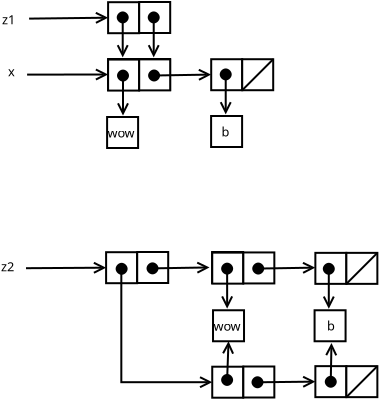<?xml version="1.0" encoding="UTF-8"?>
<dia:diagram xmlns:dia="http://www.lysator.liu.se/~alla/dia/">
  <dia:layer name="Background" visible="true" active="true">
    <dia:object type="Standard - Box" version="0" id="O0">
      <dia:attribute name="obj_pos">
        <dia:point val="21.755,37.49"/>
      </dia:attribute>
      <dia:attribute name="obj_bb">
        <dia:rectangle val="21.705,37.44;23.355,39.09"/>
      </dia:attribute>
      <dia:attribute name="elem_corner">
        <dia:point val="21.755,37.49"/>
      </dia:attribute>
      <dia:attribute name="elem_width">
        <dia:real val="1.55"/>
      </dia:attribute>
      <dia:attribute name="elem_height">
        <dia:real val="1.55"/>
      </dia:attribute>
      <dia:attribute name="border_width">
        <dia:real val="0.1"/>
      </dia:attribute>
      <dia:attribute name="show_background">
        <dia:boolean val="true"/>
      </dia:attribute>
    </dia:object>
    <dia:group>
      <dia:object type="Standard - Box" version="0" id="O1">
        <dia:attribute name="obj_pos">
          <dia:point val="16.555,25"/>
        </dia:attribute>
        <dia:attribute name="obj_bb">
          <dia:rectangle val="16.505,24.95;18.155,26.6"/>
        </dia:attribute>
        <dia:attribute name="elem_corner">
          <dia:point val="16.555,25"/>
        </dia:attribute>
        <dia:attribute name="elem_width">
          <dia:real val="1.55"/>
        </dia:attribute>
        <dia:attribute name="elem_height">
          <dia:real val="1.55"/>
        </dia:attribute>
        <dia:attribute name="border_width">
          <dia:real val="0.1"/>
        </dia:attribute>
        <dia:attribute name="show_background">
          <dia:boolean val="true"/>
        </dia:attribute>
      </dia:object>
      <dia:object type="Standard - Box" version="0" id="O2">
        <dia:attribute name="obj_pos">
          <dia:point val="18.11,24.99"/>
        </dia:attribute>
        <dia:attribute name="obj_bb">
          <dia:rectangle val="18.06,24.94;19.71,26.59"/>
        </dia:attribute>
        <dia:attribute name="elem_corner">
          <dia:point val="18.11,24.99"/>
        </dia:attribute>
        <dia:attribute name="elem_width">
          <dia:real val="1.55"/>
        </dia:attribute>
        <dia:attribute name="elem_height">
          <dia:real val="1.55"/>
        </dia:attribute>
        <dia:attribute name="border_width">
          <dia:real val="0.1"/>
        </dia:attribute>
        <dia:attribute name="show_background">
          <dia:boolean val="true"/>
        </dia:attribute>
      </dia:object>
    </dia:group>
    <dia:group>
      <dia:object type="Standard - Box" version="0" id="O3">
        <dia:attribute name="obj_pos">
          <dia:point val="21.71,27.851"/>
        </dia:attribute>
        <dia:attribute name="obj_bb">
          <dia:rectangle val="21.66,27.801;23.31,29.451"/>
        </dia:attribute>
        <dia:attribute name="elem_corner">
          <dia:point val="21.71,27.851"/>
        </dia:attribute>
        <dia:attribute name="elem_width">
          <dia:real val="1.55"/>
        </dia:attribute>
        <dia:attribute name="elem_height">
          <dia:real val="1.55"/>
        </dia:attribute>
        <dia:attribute name="border_width">
          <dia:real val="0.1"/>
        </dia:attribute>
        <dia:attribute name="show_background">
          <dia:boolean val="true"/>
        </dia:attribute>
      </dia:object>
      <dia:object type="Standard - Box" version="0" id="O4">
        <dia:attribute name="obj_pos">
          <dia:point val="23.26,27.851"/>
        </dia:attribute>
        <dia:attribute name="obj_bb">
          <dia:rectangle val="23.21,27.801;24.86,29.451"/>
        </dia:attribute>
        <dia:attribute name="elem_corner">
          <dia:point val="23.26,27.851"/>
        </dia:attribute>
        <dia:attribute name="elem_width">
          <dia:real val="1.55"/>
        </dia:attribute>
        <dia:attribute name="elem_height">
          <dia:real val="1.55"/>
        </dia:attribute>
        <dia:attribute name="border_width">
          <dia:real val="0.1"/>
        </dia:attribute>
        <dia:attribute name="show_background">
          <dia:boolean val="true"/>
        </dia:attribute>
      </dia:object>
      <dia:object type="Standard - Line" version="0" id="O5">
        <dia:attribute name="obj_pos">
          <dia:point val="23.26,29.401"/>
        </dia:attribute>
        <dia:attribute name="obj_bb">
          <dia:rectangle val="23.189,27.78;24.881,29.471"/>
        </dia:attribute>
        <dia:attribute name="conn_endpoints">
          <dia:point val="23.26,29.401"/>
          <dia:point val="24.81,27.851"/>
        </dia:attribute>
        <dia:attribute name="numcp">
          <dia:int val="1"/>
        </dia:attribute>
        <dia:attribute name="line_width">
          <dia:real val="0.1"/>
        </dia:attribute>
        <dia:connections>
          <dia:connection handle="0" to="O3" connection="7"/>
          <dia:connection handle="1" to="O4" connection="2"/>
        </dia:connections>
      </dia:object>
    </dia:group>
    <dia:object type="Standard - Line" version="0" id="O6">
      <dia:attribute name="obj_pos">
        <dia:point val="12.605,25.821"/>
      </dia:attribute>
      <dia:attribute name="obj_bb">
        <dia:rectangle val="12.554,25.451;16.667,26.112"/>
      </dia:attribute>
      <dia:attribute name="conn_endpoints">
        <dia:point val="12.605,25.821"/>
        <dia:point val="16.555,25.775"/>
      </dia:attribute>
      <dia:attribute name="numcp">
        <dia:int val="1"/>
      </dia:attribute>
      <dia:attribute name="line_width">
        <dia:real val="0.1"/>
      </dia:attribute>
      <dia:attribute name="end_arrow">
        <dia:enum val="1"/>
      </dia:attribute>
      <dia:attribute name="end_arrow_length">
        <dia:real val="0.5"/>
      </dia:attribute>
      <dia:attribute name="end_arrow_width">
        <dia:real val="0.5"/>
      </dia:attribute>
      <dia:connections>
        <dia:connection handle="1" to="O1" connection="3"/>
      </dia:connections>
    </dia:object>
    <dia:object type="Standard - Text" version="1" id="O7">
      <dia:attribute name="obj_pos">
        <dia:point val="11.25,26.1"/>
      </dia:attribute>
      <dia:attribute name="obj_bb">
        <dia:rectangle val="11.25,25.505;11.992,26.25"/>
      </dia:attribute>
      <dia:attribute name="text">
        <dia:composite type="text">
          <dia:attribute name="string">
            <dia:string>#z1#</dia:string>
          </dia:attribute>
          <dia:attribute name="font">
            <dia:font family="sans" style="0" name="Helvetica"/>
          </dia:attribute>
          <dia:attribute name="height">
            <dia:real val="0.8"/>
          </dia:attribute>
          <dia:attribute name="pos">
            <dia:point val="11.25,26.1"/>
          </dia:attribute>
          <dia:attribute name="color">
            <dia:color val="#000000"/>
          </dia:attribute>
          <dia:attribute name="alignment">
            <dia:enum val="0"/>
          </dia:attribute>
        </dia:composite>
      </dia:attribute>
      <dia:attribute name="valign">
        <dia:enum val="3"/>
      </dia:attribute>
    </dia:object>
    <dia:group>
      <dia:object type="Standard - Box" version="0" id="O8">
        <dia:attribute name="obj_pos">
          <dia:point val="16.555,27.84"/>
        </dia:attribute>
        <dia:attribute name="obj_bb">
          <dia:rectangle val="16.505,27.79;18.155,29.44"/>
        </dia:attribute>
        <dia:attribute name="elem_corner">
          <dia:point val="16.555,27.84"/>
        </dia:attribute>
        <dia:attribute name="elem_width">
          <dia:real val="1.55"/>
        </dia:attribute>
        <dia:attribute name="elem_height">
          <dia:real val="1.55"/>
        </dia:attribute>
        <dia:attribute name="border_width">
          <dia:real val="0.1"/>
        </dia:attribute>
        <dia:attribute name="show_background">
          <dia:boolean val="true"/>
        </dia:attribute>
      </dia:object>
      <dia:object type="Standard - Line" version="0" id="O9">
        <dia:attribute name="obj_pos">
          <dia:point val="17.286,25.511"/>
        </dia:attribute>
        <dia:attribute name="obj_bb">
          <dia:rectangle val="16.955,25.44;17.617,27.872"/>
        </dia:attribute>
        <dia:attribute name="conn_endpoints">
          <dia:point val="17.286,25.511"/>
          <dia:point val="17.286,27.761"/>
        </dia:attribute>
        <dia:attribute name="numcp">
          <dia:int val="1"/>
        </dia:attribute>
        <dia:attribute name="line_width">
          <dia:real val="0.1"/>
        </dia:attribute>
        <dia:attribute name="start_arrow">
          <dia:enum val="8"/>
        </dia:attribute>
        <dia:attribute name="start_arrow_length">
          <dia:real val="0.5"/>
        </dia:attribute>
        <dia:attribute name="start_arrow_width">
          <dia:real val="0.5"/>
        </dia:attribute>
        <dia:attribute name="end_arrow">
          <dia:enum val="1"/>
        </dia:attribute>
        <dia:attribute name="end_arrow_length">
          <dia:real val="0.5"/>
        </dia:attribute>
        <dia:attribute name="end_arrow_width">
          <dia:real val="0.5"/>
        </dia:attribute>
      </dia:object>
    </dia:group>
    <dia:group>
      <dia:object type="Standard - Box" version="0" id="O10">
        <dia:attribute name="obj_pos">
          <dia:point val="18.105,27.84"/>
        </dia:attribute>
        <dia:attribute name="obj_bb">
          <dia:rectangle val="18.055,27.79;19.705,29.44"/>
        </dia:attribute>
        <dia:attribute name="elem_corner">
          <dia:point val="18.105,27.84"/>
        </dia:attribute>
        <dia:attribute name="elem_width">
          <dia:real val="1.55"/>
        </dia:attribute>
        <dia:attribute name="elem_height">
          <dia:real val="1.55"/>
        </dia:attribute>
        <dia:attribute name="border_width">
          <dia:real val="0.1"/>
        </dia:attribute>
        <dia:attribute name="show_background">
          <dia:boolean val="true"/>
        </dia:attribute>
      </dia:object>
      <dia:object type="Standard - Line" version="0" id="O11">
        <dia:attribute name="obj_pos">
          <dia:point val="18.836,25.511"/>
        </dia:attribute>
        <dia:attribute name="obj_bb">
          <dia:rectangle val="18.505,25.44;19.167,27.872"/>
        </dia:attribute>
        <dia:attribute name="conn_endpoints">
          <dia:point val="18.836,25.511"/>
          <dia:point val="18.836,27.761"/>
        </dia:attribute>
        <dia:attribute name="numcp">
          <dia:int val="1"/>
        </dia:attribute>
        <dia:attribute name="line_width">
          <dia:real val="0.1"/>
        </dia:attribute>
        <dia:attribute name="start_arrow">
          <dia:enum val="8"/>
        </dia:attribute>
        <dia:attribute name="start_arrow_length">
          <dia:real val="0.5"/>
        </dia:attribute>
        <dia:attribute name="start_arrow_width">
          <dia:real val="0.5"/>
        </dia:attribute>
        <dia:attribute name="end_arrow">
          <dia:enum val="1"/>
        </dia:attribute>
        <dia:attribute name="end_arrow_length">
          <dia:real val="0.5"/>
        </dia:attribute>
        <dia:attribute name="end_arrow_width">
          <dia:real val="0.5"/>
        </dia:attribute>
      </dia:object>
    </dia:group>
    <dia:group>
      <dia:object type="Standard - Box" version="0" id="O12">
        <dia:attribute name="obj_pos">
          <dia:point val="16.555,27.869"/>
        </dia:attribute>
        <dia:attribute name="obj_bb">
          <dia:rectangle val="16.505,27.819;18.155,29.469"/>
        </dia:attribute>
        <dia:attribute name="elem_corner">
          <dia:point val="16.555,27.869"/>
        </dia:attribute>
        <dia:attribute name="elem_width">
          <dia:real val="1.55"/>
        </dia:attribute>
        <dia:attribute name="elem_height">
          <dia:real val="1.55"/>
        </dia:attribute>
        <dia:attribute name="border_width">
          <dia:real val="0.1"/>
        </dia:attribute>
        <dia:attribute name="show_background">
          <dia:boolean val="true"/>
        </dia:attribute>
      </dia:object>
      <dia:object type="Standard - Box" version="0" id="O13">
        <dia:attribute name="obj_pos">
          <dia:point val="18.11,27.859"/>
        </dia:attribute>
        <dia:attribute name="obj_bb">
          <dia:rectangle val="18.06,27.809;19.71,29.459"/>
        </dia:attribute>
        <dia:attribute name="elem_corner">
          <dia:point val="18.11,27.859"/>
        </dia:attribute>
        <dia:attribute name="elem_width">
          <dia:real val="1.55"/>
        </dia:attribute>
        <dia:attribute name="elem_height">
          <dia:real val="1.55"/>
        </dia:attribute>
        <dia:attribute name="border_width">
          <dia:real val="0.1"/>
        </dia:attribute>
        <dia:attribute name="show_background">
          <dia:boolean val="true"/>
        </dia:attribute>
      </dia:object>
      <dia:object type="Standard - Line" version="0" id="O14">
        <dia:attribute name="obj_pos">
          <dia:point val="17.3,28.419"/>
        </dia:attribute>
        <dia:attribute name="obj_bb">
          <dia:rectangle val="16.969,28.349;17.631,30.781"/>
        </dia:attribute>
        <dia:attribute name="conn_endpoints">
          <dia:point val="17.3,28.419"/>
          <dia:point val="17.3,30.669"/>
        </dia:attribute>
        <dia:attribute name="numcp">
          <dia:int val="1"/>
        </dia:attribute>
        <dia:attribute name="line_width">
          <dia:real val="0.1"/>
        </dia:attribute>
        <dia:attribute name="start_arrow">
          <dia:enum val="8"/>
        </dia:attribute>
        <dia:attribute name="start_arrow_length">
          <dia:real val="0.5"/>
        </dia:attribute>
        <dia:attribute name="start_arrow_width">
          <dia:real val="0.5"/>
        </dia:attribute>
        <dia:attribute name="end_arrow">
          <dia:enum val="1"/>
        </dia:attribute>
        <dia:attribute name="end_arrow_length">
          <dia:real val="0.5"/>
        </dia:attribute>
        <dia:attribute name="end_arrow_width">
          <dia:real val="0.5"/>
        </dia:attribute>
      </dia:object>
      <dia:object type="Standard - Line" version="0" id="O15">
        <dia:attribute name="obj_pos">
          <dia:point val="18.605,28.669"/>
        </dia:attribute>
        <dia:attribute name="obj_bb">
          <dia:rectangle val="18.534,28.297;21.817,28.986"/>
        </dia:attribute>
        <dia:attribute name="conn_endpoints">
          <dia:point val="18.605,28.669"/>
          <dia:point val="21.705,28.619"/>
        </dia:attribute>
        <dia:attribute name="numcp">
          <dia:int val="1"/>
        </dia:attribute>
        <dia:attribute name="line_width">
          <dia:real val="0.1"/>
        </dia:attribute>
        <dia:attribute name="start_arrow">
          <dia:enum val="8"/>
        </dia:attribute>
        <dia:attribute name="start_arrow_length">
          <dia:real val="0.5"/>
        </dia:attribute>
        <dia:attribute name="start_arrow_width">
          <dia:real val="0.5"/>
        </dia:attribute>
        <dia:attribute name="end_arrow">
          <dia:enum val="1"/>
        </dia:attribute>
        <dia:attribute name="end_arrow_length">
          <dia:real val="0.5"/>
        </dia:attribute>
        <dia:attribute name="end_arrow_width">
          <dia:real val="0.5"/>
        </dia:attribute>
      </dia:object>
    </dia:group>
    <dia:group>
      <dia:object type="Standard - Box" version="0" id="O16">
        <dia:attribute name="obj_pos">
          <dia:point val="21.705,30.69"/>
        </dia:attribute>
        <dia:attribute name="obj_bb">
          <dia:rectangle val="21.655,30.64;23.305,32.29"/>
        </dia:attribute>
        <dia:attribute name="elem_corner">
          <dia:point val="21.705,30.69"/>
        </dia:attribute>
        <dia:attribute name="elem_width">
          <dia:real val="1.55"/>
        </dia:attribute>
        <dia:attribute name="elem_height">
          <dia:real val="1.55"/>
        </dia:attribute>
        <dia:attribute name="border_width">
          <dia:real val="0.1"/>
        </dia:attribute>
        <dia:attribute name="show_background">
          <dia:boolean val="true"/>
        </dia:attribute>
      </dia:object>
      <dia:object type="Standard - Line" version="0" id="O17">
        <dia:attribute name="obj_pos">
          <dia:point val="22.436,28.361"/>
        </dia:attribute>
        <dia:attribute name="obj_bb">
          <dia:rectangle val="22.105,28.29;22.767,30.723"/>
        </dia:attribute>
        <dia:attribute name="conn_endpoints">
          <dia:point val="22.436,28.361"/>
          <dia:point val="22.436,30.611"/>
        </dia:attribute>
        <dia:attribute name="numcp">
          <dia:int val="1"/>
        </dia:attribute>
        <dia:attribute name="line_width">
          <dia:real val="0.1"/>
        </dia:attribute>
        <dia:attribute name="start_arrow">
          <dia:enum val="8"/>
        </dia:attribute>
        <dia:attribute name="start_arrow_length">
          <dia:real val="0.5"/>
        </dia:attribute>
        <dia:attribute name="start_arrow_width">
          <dia:real val="0.5"/>
        </dia:attribute>
        <dia:attribute name="end_arrow">
          <dia:enum val="1"/>
        </dia:attribute>
        <dia:attribute name="end_arrow_length">
          <dia:real val="0.5"/>
        </dia:attribute>
        <dia:attribute name="end_arrow_width">
          <dia:real val="0.5"/>
        </dia:attribute>
      </dia:object>
    </dia:group>
    <dia:object type="Standard - Box" version="0" id="O18">
      <dia:attribute name="obj_pos">
        <dia:point val="16.505,30.74"/>
      </dia:attribute>
      <dia:attribute name="obj_bb">
        <dia:rectangle val="16.455,30.69;18.105,32.34"/>
      </dia:attribute>
      <dia:attribute name="elem_corner">
        <dia:point val="16.505,30.74"/>
      </dia:attribute>
      <dia:attribute name="elem_width">
        <dia:real val="1.55"/>
      </dia:attribute>
      <dia:attribute name="elem_height">
        <dia:real val="1.55"/>
      </dia:attribute>
      <dia:attribute name="border_width">
        <dia:real val="0.1"/>
      </dia:attribute>
      <dia:attribute name="show_background">
        <dia:boolean val="true"/>
      </dia:attribute>
    </dia:object>
    <dia:object type="Standard - Line" version="0" id="O19">
      <dia:attribute name="obj_pos">
        <dia:point val="12.505,28.621"/>
      </dia:attribute>
      <dia:attribute name="obj_bb">
        <dia:rectangle val="12.455,28.285;16.667,28.947"/>
      </dia:attribute>
      <dia:attribute name="conn_endpoints">
        <dia:point val="12.505,28.621"/>
        <dia:point val="16.555,28.615"/>
      </dia:attribute>
      <dia:attribute name="numcp">
        <dia:int val="1"/>
      </dia:attribute>
      <dia:attribute name="line_width">
        <dia:real val="0.1"/>
      </dia:attribute>
      <dia:attribute name="end_arrow">
        <dia:enum val="1"/>
      </dia:attribute>
      <dia:attribute name="end_arrow_length">
        <dia:real val="0.5"/>
      </dia:attribute>
      <dia:attribute name="end_arrow_width">
        <dia:real val="0.5"/>
      </dia:attribute>
      <dia:connections>
        <dia:connection handle="1" to="O8" connection="3"/>
      </dia:connections>
    </dia:object>
    <dia:object type="Standard - Text" version="1" id="O20">
      <dia:attribute name="obj_pos">
        <dia:point val="11.55,28.7"/>
      </dia:attribute>
      <dia:attribute name="obj_bb">
        <dia:rectangle val="11.55,28.105;11.93,28.85"/>
      </dia:attribute>
      <dia:attribute name="text">
        <dia:composite type="text">
          <dia:attribute name="string">
            <dia:string>#x#</dia:string>
          </dia:attribute>
          <dia:attribute name="font">
            <dia:font family="sans" style="0" name="Helvetica"/>
          </dia:attribute>
          <dia:attribute name="height">
            <dia:real val="0.8"/>
          </dia:attribute>
          <dia:attribute name="pos">
            <dia:point val="11.55,28.7"/>
          </dia:attribute>
          <dia:attribute name="color">
            <dia:color val="#000000"/>
          </dia:attribute>
          <dia:attribute name="alignment">
            <dia:enum val="0"/>
          </dia:attribute>
        </dia:composite>
      </dia:attribute>
      <dia:attribute name="valign">
        <dia:enum val="3"/>
      </dia:attribute>
    </dia:object>
    <dia:object type="Standard - Text" version="1" id="O21">
      <dia:attribute name="obj_pos">
        <dia:point val="16.53,31.765"/>
      </dia:attribute>
      <dia:attribute name="obj_bb">
        <dia:rectangle val="16.53,31.17;17.968,31.915"/>
      </dia:attribute>
      <dia:attribute name="text">
        <dia:composite type="text">
          <dia:attribute name="string">
            <dia:string>#wow#</dia:string>
          </dia:attribute>
          <dia:attribute name="font">
            <dia:font family="sans" style="0" name="Helvetica"/>
          </dia:attribute>
          <dia:attribute name="height">
            <dia:real val="0.8"/>
          </dia:attribute>
          <dia:attribute name="pos">
            <dia:point val="16.53,31.765"/>
          </dia:attribute>
          <dia:attribute name="color">
            <dia:color val="#000000"/>
          </dia:attribute>
          <dia:attribute name="alignment">
            <dia:enum val="0"/>
          </dia:attribute>
        </dia:composite>
      </dia:attribute>
      <dia:attribute name="valign">
        <dia:enum val="3"/>
      </dia:attribute>
    </dia:object>
    <dia:object type="Standard - Text" version="1" id="O22">
      <dia:attribute name="obj_pos">
        <dia:point val="22.23,31.715"/>
      </dia:attribute>
      <dia:attribute name="obj_bb">
        <dia:rectangle val="22.23,31.12;22.637,31.865"/>
      </dia:attribute>
      <dia:attribute name="text">
        <dia:composite type="text">
          <dia:attribute name="string">
            <dia:string>#b#</dia:string>
          </dia:attribute>
          <dia:attribute name="font">
            <dia:font family="sans" style="0" name="Helvetica"/>
          </dia:attribute>
          <dia:attribute name="height">
            <dia:real val="0.8"/>
          </dia:attribute>
          <dia:attribute name="pos">
            <dia:point val="22.23,31.715"/>
          </dia:attribute>
          <dia:attribute name="color">
            <dia:color val="#000000"/>
          </dia:attribute>
          <dia:attribute name="alignment">
            <dia:enum val="0"/>
          </dia:attribute>
        </dia:composite>
      </dia:attribute>
      <dia:attribute name="valign">
        <dia:enum val="3"/>
      </dia:attribute>
      <dia:connections>
        <dia:connection handle="0" to="O16" connection="8"/>
      </dia:connections>
    </dia:object>
    <dia:group>
      <dia:object type="Standard - Box" version="0" id="O23">
        <dia:attribute name="obj_pos">
          <dia:point val="16.455,37.5"/>
        </dia:attribute>
        <dia:attribute name="obj_bb">
          <dia:rectangle val="16.405,37.45;18.055,39.1"/>
        </dia:attribute>
        <dia:attribute name="elem_corner">
          <dia:point val="16.455,37.5"/>
        </dia:attribute>
        <dia:attribute name="elem_width">
          <dia:real val="1.55"/>
        </dia:attribute>
        <dia:attribute name="elem_height">
          <dia:real val="1.55"/>
        </dia:attribute>
        <dia:attribute name="border_width">
          <dia:real val="0.1"/>
        </dia:attribute>
        <dia:attribute name="show_background">
          <dia:boolean val="true"/>
        </dia:attribute>
      </dia:object>
      <dia:object type="Standard - Box" version="0" id="O24">
        <dia:attribute name="obj_pos">
          <dia:point val="18.01,37.49"/>
        </dia:attribute>
        <dia:attribute name="obj_bb">
          <dia:rectangle val="17.96,37.44;19.61,39.09"/>
        </dia:attribute>
        <dia:attribute name="elem_corner">
          <dia:point val="18.01,37.49"/>
        </dia:attribute>
        <dia:attribute name="elem_width">
          <dia:real val="1.55"/>
        </dia:attribute>
        <dia:attribute name="elem_height">
          <dia:real val="1.55"/>
        </dia:attribute>
        <dia:attribute name="border_width">
          <dia:real val="0.1"/>
        </dia:attribute>
        <dia:attribute name="show_background">
          <dia:boolean val="true"/>
        </dia:attribute>
      </dia:object>
    </dia:group>
    <dia:object type="Standard - Line" version="0" id="O25">
      <dia:attribute name="obj_pos">
        <dia:point val="12.45,38.3"/>
      </dia:attribute>
      <dia:attribute name="obj_bb">
        <dia:rectangle val="12.4,37.947;16.567,38.609"/>
      </dia:attribute>
      <dia:attribute name="conn_endpoints">
        <dia:point val="12.45,38.3"/>
        <dia:point val="16.455,38.275"/>
      </dia:attribute>
      <dia:attribute name="numcp">
        <dia:int val="1"/>
      </dia:attribute>
      <dia:attribute name="line_width">
        <dia:real val="0.1"/>
      </dia:attribute>
      <dia:attribute name="end_arrow">
        <dia:enum val="1"/>
      </dia:attribute>
      <dia:attribute name="end_arrow_length">
        <dia:real val="0.5"/>
      </dia:attribute>
      <dia:attribute name="end_arrow_width">
        <dia:real val="0.5"/>
      </dia:attribute>
      <dia:connections>
        <dia:connection handle="1" to="O23" connection="3"/>
      </dia:connections>
    </dia:object>
    <dia:object type="Standard - Text" version="1" id="O26">
      <dia:attribute name="obj_pos">
        <dia:point val="11.2,38.45"/>
      </dia:attribute>
      <dia:attribute name="obj_bb">
        <dia:rectangle val="11.2,37.855;11.943,38.6"/>
      </dia:attribute>
      <dia:attribute name="text">
        <dia:composite type="text">
          <dia:attribute name="string">
            <dia:string>#z2#</dia:string>
          </dia:attribute>
          <dia:attribute name="font">
            <dia:font family="sans" style="0" name="Helvetica"/>
          </dia:attribute>
          <dia:attribute name="height">
            <dia:real val="0.8"/>
          </dia:attribute>
          <dia:attribute name="pos">
            <dia:point val="11.2,38.45"/>
          </dia:attribute>
          <dia:attribute name="color">
            <dia:color val="#000000"/>
          </dia:attribute>
          <dia:attribute name="alignment">
            <dia:enum val="0"/>
          </dia:attribute>
        </dia:composite>
      </dia:attribute>
      <dia:attribute name="valign">
        <dia:enum val="3"/>
      </dia:attribute>
    </dia:object>
    <dia:object type="Standard - Line" version="0" id="O27">
      <dia:attribute name="obj_pos">
        <dia:point val="18.526,38.312"/>
      </dia:attribute>
      <dia:attribute name="obj_bb">
        <dia:rectangle val="18.455,37.94;21.738,38.629"/>
      </dia:attribute>
      <dia:attribute name="conn_endpoints">
        <dia:point val="18.526,38.312"/>
        <dia:point val="21.626,38.262"/>
      </dia:attribute>
      <dia:attribute name="numcp">
        <dia:int val="1"/>
      </dia:attribute>
      <dia:attribute name="line_width">
        <dia:real val="0.1"/>
      </dia:attribute>
      <dia:attribute name="start_arrow">
        <dia:enum val="8"/>
      </dia:attribute>
      <dia:attribute name="start_arrow_length">
        <dia:real val="0.5"/>
      </dia:attribute>
      <dia:attribute name="start_arrow_width">
        <dia:real val="0.5"/>
      </dia:attribute>
      <dia:attribute name="end_arrow">
        <dia:enum val="1"/>
      </dia:attribute>
      <dia:attribute name="end_arrow_length">
        <dia:real val="0.5"/>
      </dia:attribute>
      <dia:attribute name="end_arrow_width">
        <dia:real val="0.5"/>
      </dia:attribute>
    </dia:object>
    <dia:group>
      <dia:object type="Standard - Box" version="0" id="O28">
        <dia:attribute name="obj_pos">
          <dia:point val="21.762,37.522"/>
        </dia:attribute>
        <dia:attribute name="obj_bb">
          <dia:rectangle val="21.712,37.472;23.362,39.122"/>
        </dia:attribute>
        <dia:attribute name="elem_corner">
          <dia:point val="21.762,37.522"/>
        </dia:attribute>
        <dia:attribute name="elem_width">
          <dia:real val="1.55"/>
        </dia:attribute>
        <dia:attribute name="elem_height">
          <dia:real val="1.55"/>
        </dia:attribute>
        <dia:attribute name="border_width">
          <dia:real val="0.1"/>
        </dia:attribute>
        <dia:attribute name="show_background">
          <dia:boolean val="true"/>
        </dia:attribute>
      </dia:object>
      <dia:object type="Standard - Box" version="0" id="O29">
        <dia:attribute name="obj_pos">
          <dia:point val="23.317,37.512"/>
        </dia:attribute>
        <dia:attribute name="obj_bb">
          <dia:rectangle val="23.267,37.462;24.917,39.112"/>
        </dia:attribute>
        <dia:attribute name="elem_corner">
          <dia:point val="23.317,37.512"/>
        </dia:attribute>
        <dia:attribute name="elem_width">
          <dia:real val="1.55"/>
        </dia:attribute>
        <dia:attribute name="elem_height">
          <dia:real val="1.55"/>
        </dia:attribute>
        <dia:attribute name="border_width">
          <dia:real val="0.1"/>
        </dia:attribute>
        <dia:attribute name="show_background">
          <dia:boolean val="true"/>
        </dia:attribute>
      </dia:object>
      <dia:object type="Standard - Line" version="0" id="O30">
        <dia:attribute name="obj_pos">
          <dia:point val="22.507,38.072"/>
        </dia:attribute>
        <dia:attribute name="obj_bb">
          <dia:rectangle val="22.176,38.002;22.838,40.434"/>
        </dia:attribute>
        <dia:attribute name="conn_endpoints">
          <dia:point val="22.507,38.072"/>
          <dia:point val="22.507,40.322"/>
        </dia:attribute>
        <dia:attribute name="numcp">
          <dia:int val="1"/>
        </dia:attribute>
        <dia:attribute name="line_width">
          <dia:real val="0.1"/>
        </dia:attribute>
        <dia:attribute name="start_arrow">
          <dia:enum val="8"/>
        </dia:attribute>
        <dia:attribute name="start_arrow_length">
          <dia:real val="0.5"/>
        </dia:attribute>
        <dia:attribute name="start_arrow_width">
          <dia:real val="0.5"/>
        </dia:attribute>
        <dia:attribute name="end_arrow">
          <dia:enum val="1"/>
        </dia:attribute>
        <dia:attribute name="end_arrow_length">
          <dia:real val="0.5"/>
        </dia:attribute>
        <dia:attribute name="end_arrow_width">
          <dia:real val="0.5"/>
        </dia:attribute>
      </dia:object>
      <dia:object type="Standard - Line" version="0" id="O31">
        <dia:attribute name="obj_pos">
          <dia:point val="23.812,38.322"/>
        </dia:attribute>
        <dia:attribute name="obj_bb">
          <dia:rectangle val="23.741,37.95;27.023,38.639"/>
        </dia:attribute>
        <dia:attribute name="conn_endpoints">
          <dia:point val="23.812,38.322"/>
          <dia:point val="26.912,38.272"/>
        </dia:attribute>
        <dia:attribute name="numcp">
          <dia:int val="1"/>
        </dia:attribute>
        <dia:attribute name="line_width">
          <dia:real val="0.1"/>
        </dia:attribute>
        <dia:attribute name="start_arrow">
          <dia:enum val="8"/>
        </dia:attribute>
        <dia:attribute name="start_arrow_length">
          <dia:real val="0.5"/>
        </dia:attribute>
        <dia:attribute name="start_arrow_width">
          <dia:real val="0.5"/>
        </dia:attribute>
        <dia:attribute name="end_arrow">
          <dia:enum val="1"/>
        </dia:attribute>
        <dia:attribute name="end_arrow_length">
          <dia:real val="0.5"/>
        </dia:attribute>
        <dia:attribute name="end_arrow_width">
          <dia:real val="0.5"/>
        </dia:attribute>
      </dia:object>
    </dia:group>
    <dia:group>
      <dia:object type="Standard - Box" version="0" id="O32">
        <dia:attribute name="obj_pos">
          <dia:point val="26.918,37.533"/>
        </dia:attribute>
        <dia:attribute name="obj_bb">
          <dia:rectangle val="26.868,37.483;28.518,39.133"/>
        </dia:attribute>
        <dia:attribute name="elem_corner">
          <dia:point val="26.918,37.533"/>
        </dia:attribute>
        <dia:attribute name="elem_width">
          <dia:real val="1.55"/>
        </dia:attribute>
        <dia:attribute name="elem_height">
          <dia:real val="1.55"/>
        </dia:attribute>
        <dia:attribute name="border_width">
          <dia:real val="0.1"/>
        </dia:attribute>
        <dia:attribute name="show_background">
          <dia:boolean val="true"/>
        </dia:attribute>
      </dia:object>
      <dia:object type="Standard - Box" version="0" id="O33">
        <dia:attribute name="obj_pos">
          <dia:point val="28.468,37.533"/>
        </dia:attribute>
        <dia:attribute name="obj_bb">
          <dia:rectangle val="28.418,37.483;30.068,39.133"/>
        </dia:attribute>
        <dia:attribute name="elem_corner">
          <dia:point val="28.468,37.533"/>
        </dia:attribute>
        <dia:attribute name="elem_width">
          <dia:real val="1.55"/>
        </dia:attribute>
        <dia:attribute name="elem_height">
          <dia:real val="1.55"/>
        </dia:attribute>
        <dia:attribute name="border_width">
          <dia:real val="0.1"/>
        </dia:attribute>
        <dia:attribute name="show_background">
          <dia:boolean val="true"/>
        </dia:attribute>
      </dia:object>
      <dia:object type="Standard - Line" version="0" id="O34">
        <dia:attribute name="obj_pos">
          <dia:point val="28.468,39.083"/>
        </dia:attribute>
        <dia:attribute name="obj_bb">
          <dia:rectangle val="28.397,37.462;30.089,39.154"/>
        </dia:attribute>
        <dia:attribute name="conn_endpoints">
          <dia:point val="28.468,39.083"/>
          <dia:point val="30.018,37.533"/>
        </dia:attribute>
        <dia:attribute name="numcp">
          <dia:int val="1"/>
        </dia:attribute>
        <dia:attribute name="line_width">
          <dia:real val="0.1"/>
        </dia:attribute>
        <dia:connections>
          <dia:connection handle="0" to="O32" connection="7"/>
          <dia:connection handle="1" to="O33" connection="2"/>
        </dia:connections>
      </dia:object>
    </dia:group>
    <dia:object type="Standard - Line" version="0" id="O35">
      <dia:attribute name="obj_pos">
        <dia:point val="27.59,38.08"/>
      </dia:attribute>
      <dia:attribute name="obj_bb">
        <dia:rectangle val="27.259,38.009;27.92,40.442"/>
      </dia:attribute>
      <dia:attribute name="conn_endpoints">
        <dia:point val="27.59,38.08"/>
        <dia:point val="27.59,40.33"/>
      </dia:attribute>
      <dia:attribute name="numcp">
        <dia:int val="1"/>
      </dia:attribute>
      <dia:attribute name="line_width">
        <dia:real val="0.1"/>
      </dia:attribute>
      <dia:attribute name="start_arrow">
        <dia:enum val="8"/>
      </dia:attribute>
      <dia:attribute name="start_arrow_length">
        <dia:real val="0.5"/>
      </dia:attribute>
      <dia:attribute name="start_arrow_width">
        <dia:real val="0.5"/>
      </dia:attribute>
      <dia:attribute name="end_arrow">
        <dia:enum val="1"/>
      </dia:attribute>
      <dia:attribute name="end_arrow_length">
        <dia:real val="0.5"/>
      </dia:attribute>
      <dia:attribute name="end_arrow_width">
        <dia:real val="0.5"/>
      </dia:attribute>
    </dia:object>
    <dia:object type="Standard - Box" version="0" id="O36">
      <dia:attribute name="obj_pos">
        <dia:point val="21.801,40.403"/>
      </dia:attribute>
      <dia:attribute name="obj_bb">
        <dia:rectangle val="21.751,40.353;23.401,42.003"/>
      </dia:attribute>
      <dia:attribute name="elem_corner">
        <dia:point val="21.801,40.403"/>
      </dia:attribute>
      <dia:attribute name="elem_width">
        <dia:real val="1.55"/>
      </dia:attribute>
      <dia:attribute name="elem_height">
        <dia:real val="1.55"/>
      </dia:attribute>
      <dia:attribute name="border_width">
        <dia:real val="0.1"/>
      </dia:attribute>
      <dia:attribute name="show_background">
        <dia:boolean val="true"/>
      </dia:attribute>
    </dia:object>
    <dia:object type="Standard - Text" version="1" id="O37">
      <dia:attribute name="obj_pos">
        <dia:point val="21.826,41.428"/>
      </dia:attribute>
      <dia:attribute name="obj_bb">
        <dia:rectangle val="21.826,40.833;23.263,41.578"/>
      </dia:attribute>
      <dia:attribute name="text">
        <dia:composite type="text">
          <dia:attribute name="string">
            <dia:string>#wow#</dia:string>
          </dia:attribute>
          <dia:attribute name="font">
            <dia:font family="sans" style="0" name="Helvetica"/>
          </dia:attribute>
          <dia:attribute name="height">
            <dia:real val="0.8"/>
          </dia:attribute>
          <dia:attribute name="pos">
            <dia:point val="21.826,41.428"/>
          </dia:attribute>
          <dia:attribute name="color">
            <dia:color val="#000000"/>
          </dia:attribute>
          <dia:attribute name="alignment">
            <dia:enum val="0"/>
          </dia:attribute>
        </dia:composite>
      </dia:attribute>
      <dia:attribute name="valign">
        <dia:enum val="3"/>
      </dia:attribute>
    </dia:object>
    <dia:object type="Standard - Box" version="0" id="O38">
      <dia:attribute name="obj_pos">
        <dia:point val="26.879,40.403"/>
      </dia:attribute>
      <dia:attribute name="obj_bb">
        <dia:rectangle val="26.829,40.353;28.479,42.003"/>
      </dia:attribute>
      <dia:attribute name="elem_corner">
        <dia:point val="26.879,40.403"/>
      </dia:attribute>
      <dia:attribute name="elem_width">
        <dia:real val="1.55"/>
      </dia:attribute>
      <dia:attribute name="elem_height">
        <dia:real val="1.55"/>
      </dia:attribute>
      <dia:attribute name="border_width">
        <dia:real val="0.1"/>
      </dia:attribute>
      <dia:attribute name="show_background">
        <dia:boolean val="true"/>
      </dia:attribute>
    </dia:object>
    <dia:object type="Standard - Text" version="1" id="O39">
      <dia:attribute name="obj_pos">
        <dia:point val="27.498,41.412"/>
      </dia:attribute>
      <dia:attribute name="obj_bb">
        <dia:rectangle val="27.498,40.817;27.905,41.562"/>
      </dia:attribute>
      <dia:attribute name="text">
        <dia:composite type="text">
          <dia:attribute name="string">
            <dia:string>#b#</dia:string>
          </dia:attribute>
          <dia:attribute name="font">
            <dia:font family="sans" style="0" name="Helvetica"/>
          </dia:attribute>
          <dia:attribute name="height">
            <dia:real val="0.8"/>
          </dia:attribute>
          <dia:attribute name="pos">
            <dia:point val="27.498,41.412"/>
          </dia:attribute>
          <dia:attribute name="color">
            <dia:color val="#000000"/>
          </dia:attribute>
          <dia:attribute name="alignment">
            <dia:enum val="0"/>
          </dia:attribute>
        </dia:composite>
      </dia:attribute>
      <dia:attribute name="valign">
        <dia:enum val="3"/>
      </dia:attribute>
    </dia:object>
    <dia:group>
      <dia:object type="Standard - Box" version="0" id="O40">
        <dia:attribute name="obj_pos">
          <dia:point val="21.762,43.225"/>
        </dia:attribute>
        <dia:attribute name="obj_bb">
          <dia:rectangle val="21.712,43.175;23.362,44.825"/>
        </dia:attribute>
        <dia:attribute name="elem_corner">
          <dia:point val="21.762,43.225"/>
        </dia:attribute>
        <dia:attribute name="elem_width">
          <dia:real val="1.55"/>
        </dia:attribute>
        <dia:attribute name="elem_height">
          <dia:real val="1.55"/>
        </dia:attribute>
        <dia:attribute name="border_width">
          <dia:real val="0.1"/>
        </dia:attribute>
        <dia:attribute name="show_background">
          <dia:boolean val="true"/>
        </dia:attribute>
      </dia:object>
      <dia:object type="Standard - Box" version="0" id="O41">
        <dia:attribute name="obj_pos">
          <dia:point val="23.317,43.215"/>
        </dia:attribute>
        <dia:attribute name="obj_bb">
          <dia:rectangle val="23.267,43.165;24.917,44.815"/>
        </dia:attribute>
        <dia:attribute name="elem_corner">
          <dia:point val="23.317,43.215"/>
        </dia:attribute>
        <dia:attribute name="elem_width">
          <dia:real val="1.55"/>
        </dia:attribute>
        <dia:attribute name="elem_height">
          <dia:real val="1.55"/>
        </dia:attribute>
        <dia:attribute name="border_width">
          <dia:real val="0.1"/>
        </dia:attribute>
        <dia:attribute name="show_background">
          <dia:boolean val="true"/>
        </dia:attribute>
      </dia:object>
    </dia:group>
    <dia:group>
      <dia:object type="Standard - Box" version="0" id="O42">
        <dia:attribute name="obj_pos">
          <dia:point val="26.918,43.197"/>
        </dia:attribute>
        <dia:attribute name="obj_bb">
          <dia:rectangle val="26.868,43.147;28.518,44.797"/>
        </dia:attribute>
        <dia:attribute name="elem_corner">
          <dia:point val="26.918,43.197"/>
        </dia:attribute>
        <dia:attribute name="elem_width">
          <dia:real val="1.55"/>
        </dia:attribute>
        <dia:attribute name="elem_height">
          <dia:real val="1.55"/>
        </dia:attribute>
        <dia:attribute name="border_width">
          <dia:real val="0.1"/>
        </dia:attribute>
        <dia:attribute name="show_background">
          <dia:boolean val="true"/>
        </dia:attribute>
      </dia:object>
      <dia:object type="Standard - Box" version="0" id="O43">
        <dia:attribute name="obj_pos">
          <dia:point val="28.468,43.197"/>
        </dia:attribute>
        <dia:attribute name="obj_bb">
          <dia:rectangle val="28.418,43.147;30.068,44.797"/>
        </dia:attribute>
        <dia:attribute name="elem_corner">
          <dia:point val="28.468,43.197"/>
        </dia:attribute>
        <dia:attribute name="elem_width">
          <dia:real val="1.55"/>
        </dia:attribute>
        <dia:attribute name="elem_height">
          <dia:real val="1.55"/>
        </dia:attribute>
        <dia:attribute name="border_width">
          <dia:real val="0.1"/>
        </dia:attribute>
        <dia:attribute name="show_background">
          <dia:boolean val="true"/>
        </dia:attribute>
      </dia:object>
      <dia:object type="Standard - Line" version="0" id="O44">
        <dia:attribute name="obj_pos">
          <dia:point val="28.468,44.747"/>
        </dia:attribute>
        <dia:attribute name="obj_bb">
          <dia:rectangle val="28.397,43.126;30.089,44.818"/>
        </dia:attribute>
        <dia:attribute name="conn_endpoints">
          <dia:point val="28.468,44.747"/>
          <dia:point val="30.018,43.197"/>
        </dia:attribute>
        <dia:attribute name="numcp">
          <dia:int val="1"/>
        </dia:attribute>
        <dia:attribute name="line_width">
          <dia:real val="0.1"/>
        </dia:attribute>
        <dia:connections>
          <dia:connection handle="0" to="O42" connection="7"/>
          <dia:connection handle="1" to="O43" connection="2"/>
        </dia:connections>
      </dia:object>
    </dia:group>
    <dia:object type="Standard - Line" version="0" id="O45">
      <dia:attribute name="obj_pos">
        <dia:point val="27.684,44.228"/>
      </dia:attribute>
      <dia:attribute name="obj_bb">
        <dia:rectangle val="27.368,41.929;28.044,44.299"/>
      </dia:attribute>
      <dia:attribute name="conn_endpoints">
        <dia:point val="27.684,44.228"/>
        <dia:point val="27.723,42.04"/>
      </dia:attribute>
      <dia:attribute name="numcp">
        <dia:int val="1"/>
      </dia:attribute>
      <dia:attribute name="line_width">
        <dia:real val="0.1"/>
      </dia:attribute>
      <dia:attribute name="start_arrow">
        <dia:enum val="8"/>
      </dia:attribute>
      <dia:attribute name="start_arrow_length">
        <dia:real val="0.5"/>
      </dia:attribute>
      <dia:attribute name="start_arrow_width">
        <dia:real val="0.5"/>
      </dia:attribute>
      <dia:attribute name="end_arrow">
        <dia:enum val="1"/>
      </dia:attribute>
      <dia:attribute name="end_arrow_length">
        <dia:real val="0.5"/>
      </dia:attribute>
      <dia:attribute name="end_arrow_width">
        <dia:real val="0.5"/>
      </dia:attribute>
    </dia:object>
    <dia:object type="Standard - Line" version="0" id="O46">
      <dia:attribute name="obj_pos">
        <dia:point val="22.497,44.137"/>
      </dia:attribute>
      <dia:attribute name="obj_bb">
        <dia:rectangle val="22.185,41.841;22.887,44.207"/>
      </dia:attribute>
      <dia:attribute name="conn_endpoints">
        <dia:point val="22.497,44.137"/>
        <dia:point val="22.576,41.953"/>
      </dia:attribute>
      <dia:attribute name="numcp">
        <dia:int val="1"/>
      </dia:attribute>
      <dia:attribute name="line_width">
        <dia:real val="0.1"/>
      </dia:attribute>
      <dia:attribute name="start_arrow">
        <dia:enum val="8"/>
      </dia:attribute>
      <dia:attribute name="start_arrow_length">
        <dia:real val="0.5"/>
      </dia:attribute>
      <dia:attribute name="start_arrow_width">
        <dia:real val="0.5"/>
      </dia:attribute>
      <dia:attribute name="end_arrow">
        <dia:enum val="1"/>
      </dia:attribute>
      <dia:attribute name="end_arrow_length">
        <dia:real val="0.5"/>
      </dia:attribute>
      <dia:attribute name="end_arrow_width">
        <dia:real val="0.5"/>
      </dia:attribute>
      <dia:connections>
        <dia:connection handle="1" to="O36" connection="6"/>
      </dia:connections>
    </dia:object>
    <dia:object type="Standard - ZigZagLine" version="1" id="O47">
      <dia:attribute name="obj_pos">
        <dia:point val="16.981,38.33"/>
      </dia:attribute>
      <dia:attribute name="obj_bb">
        <dia:rectangle val="16.91,38.009;21.873,44.331"/>
      </dia:attribute>
      <dia:attribute name="orth_points">
        <dia:point val="16.981,38.33"/>
        <dia:point val="17.216,38.33"/>
        <dia:point val="17.216,44.0"/>
        <dia:point val="21.762,44.0"/>
      </dia:attribute>
      <dia:attribute name="orth_orient">
        <dia:enum val="0"/>
        <dia:enum val="1"/>
        <dia:enum val="0"/>
      </dia:attribute>
      <dia:attribute name="autorouting">
        <dia:boolean val="false"/>
      </dia:attribute>
      <dia:attribute name="line_width">
        <dia:real val="0.1"/>
      </dia:attribute>
      <dia:attribute name="start_arrow">
        <dia:enum val="8"/>
      </dia:attribute>
      <dia:attribute name="start_arrow_length">
        <dia:real val="0.5"/>
      </dia:attribute>
      <dia:attribute name="start_arrow_width">
        <dia:real val="0.5"/>
      </dia:attribute>
      <dia:attribute name="end_arrow">
        <dia:enum val="1"/>
      </dia:attribute>
      <dia:attribute name="end_arrow_length">
        <dia:real val="0.5"/>
      </dia:attribute>
      <dia:attribute name="end_arrow_width">
        <dia:real val="0.5"/>
      </dia:attribute>
      <dia:connections>
        <dia:connection handle="1" to="O40" connection="3"/>
      </dia:connections>
    </dia:object>
    <dia:object type="Standard - Line" version="0" id="O48">
      <dia:attribute name="obj_pos">
        <dia:point val="23.775,44.006"/>
      </dia:attribute>
      <dia:attribute name="obj_bb">
        <dia:rectangle val="23.704,43.647;27.03,44.324"/>
      </dia:attribute>
      <dia:attribute name="conn_endpoints">
        <dia:point val="23.775,44.006"/>
        <dia:point val="26.918,43.972"/>
      </dia:attribute>
      <dia:attribute name="numcp">
        <dia:int val="1"/>
      </dia:attribute>
      <dia:attribute name="line_width">
        <dia:real val="0.1"/>
      </dia:attribute>
      <dia:attribute name="start_arrow">
        <dia:enum val="8"/>
      </dia:attribute>
      <dia:attribute name="start_arrow_length">
        <dia:real val="0.5"/>
      </dia:attribute>
      <dia:attribute name="start_arrow_width">
        <dia:real val="0.5"/>
      </dia:attribute>
      <dia:attribute name="end_arrow">
        <dia:enum val="1"/>
      </dia:attribute>
      <dia:attribute name="end_arrow_length">
        <dia:real val="0.5"/>
      </dia:attribute>
      <dia:attribute name="end_arrow_width">
        <dia:real val="0.5"/>
      </dia:attribute>
      <dia:connections>
        <dia:connection handle="1" to="O42" connection="3"/>
      </dia:connections>
    </dia:object>
  </dia:layer>
</dia:diagram>
